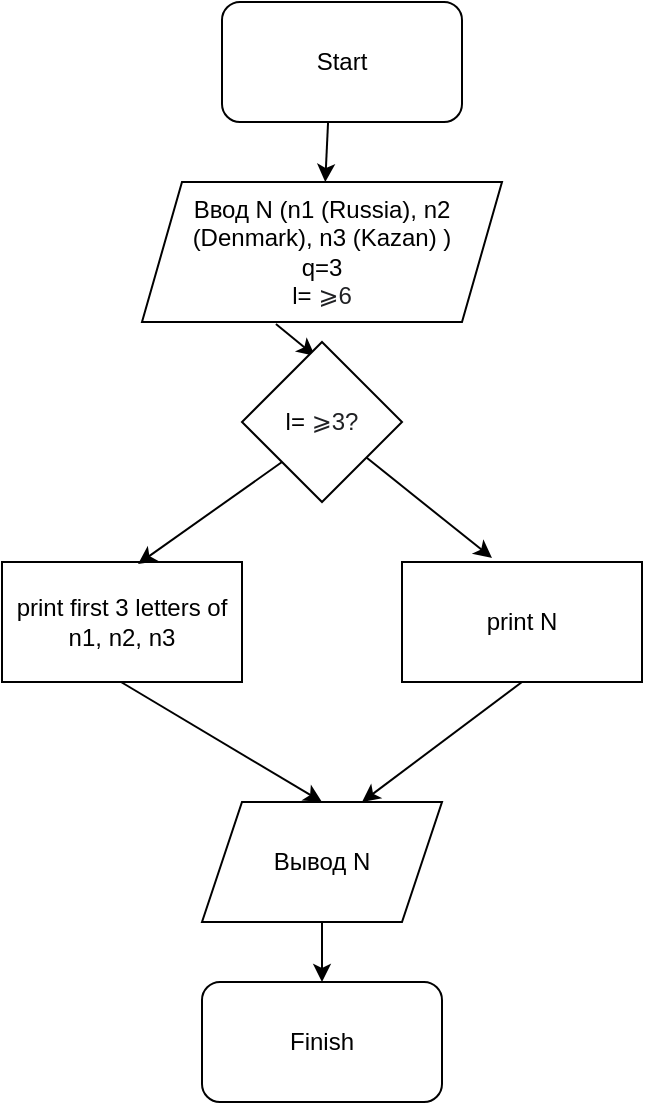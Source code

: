 <mxfile version="20.3.0" type="device"><diagram id="C5RBs43oDa-KdzZeNtuy" name="Page-1"><mxGraphModel dx="868" dy="553" grid="1" gridSize="10" guides="1" tooltips="1" connect="1" arrows="1" fold="1" page="1" pageScale="1" pageWidth="827" pageHeight="1169" math="0" shadow="0"><root><mxCell id="WIyWlLk6GJQsqaUBKTNV-0"/><mxCell id="WIyWlLk6GJQsqaUBKTNV-1" parent="WIyWlLk6GJQsqaUBKTNV-0"/><mxCell id="sSLmL12gcgYPTS0-O5Ug-49" value="Start" style="rounded=1;whiteSpace=wrap;html=1;" parent="WIyWlLk6GJQsqaUBKTNV-1" vertex="1"><mxGeometry x="150" y="80" width="120" height="60" as="geometry"/></mxCell><mxCell id="sSLmL12gcgYPTS0-O5Ug-50" value="Ввод N (n1 (Russia), n2 (Denmark), n3 (Kazan) )&lt;br&gt;q=3&lt;br&gt;&lt;font style=&quot;font-size: 12px;&quot;&gt;l=&lt;span style=&quot;color: rgb(32, 33, 36); font-family: arial, sans-serif; text-align: start; background-color: rgb(255, 255, 255);&quot;&gt;&amp;nbsp;⩾6&lt;/span&gt;&lt;/font&gt;" style="shape=parallelogram;perimeter=parallelogramPerimeter;whiteSpace=wrap;html=1;fixedSize=1;" parent="WIyWlLk6GJQsqaUBKTNV-1" vertex="1"><mxGeometry x="110" y="170" width="180" height="70" as="geometry"/></mxCell><mxCell id="sSLmL12gcgYPTS0-O5Ug-51" value="print N" style="rounded=0;whiteSpace=wrap;html=1;" parent="WIyWlLk6GJQsqaUBKTNV-1" vertex="1"><mxGeometry x="240" y="360" width="120" height="60" as="geometry"/></mxCell><mxCell id="sSLmL12gcgYPTS0-O5Ug-55" value="print first 3 letters of n1, n2, n3" style="rounded=0;whiteSpace=wrap;html=1;" parent="WIyWlLk6GJQsqaUBKTNV-1" vertex="1"><mxGeometry x="40" y="360" width="120" height="60" as="geometry"/></mxCell><mxCell id="sSLmL12gcgYPTS0-O5Ug-57" value="Вывод N" style="shape=parallelogram;perimeter=parallelogramPerimeter;whiteSpace=wrap;html=1;fixedSize=1;" parent="WIyWlLk6GJQsqaUBKTNV-1" vertex="1"><mxGeometry x="140" y="480" width="120" height="60" as="geometry"/></mxCell><mxCell id="sSLmL12gcgYPTS0-O5Ug-58" value="Finish" style="rounded=1;whiteSpace=wrap;html=1;" parent="WIyWlLk6GJQsqaUBKTNV-1" vertex="1"><mxGeometry x="140" y="570" width="120" height="60" as="geometry"/></mxCell><mxCell id="sSLmL12gcgYPTS0-O5Ug-59" value="" style="endArrow=classic;html=1;rounded=0;exitX=0.442;exitY=1;exitDx=0;exitDy=0;exitPerimeter=0;" parent="WIyWlLk6GJQsqaUBKTNV-1" source="sSLmL12gcgYPTS0-O5Ug-49" target="sSLmL12gcgYPTS0-O5Ug-50" edge="1"><mxGeometry width="50" height="50" relative="1" as="geometry"><mxPoint x="270" y="410" as="sourcePoint"/><mxPoint x="320" y="360" as="targetPoint"/></mxGeometry></mxCell><mxCell id="sSLmL12gcgYPTS0-O5Ug-60" value="" style="endArrow=classic;html=1;rounded=0;exitX=0.372;exitY=1.014;exitDx=0;exitDy=0;exitPerimeter=0;" parent="WIyWlLk6GJQsqaUBKTNV-1" edge="1" source="sSLmL12gcgYPTS0-O5Ug-50"><mxGeometry width="50" height="50" relative="1" as="geometry"><mxPoint x="197" y="250" as="sourcePoint"/><mxPoint x="196.52" y="257" as="targetPoint"/></mxGeometry></mxCell><mxCell id="sSLmL12gcgYPTS0-O5Ug-61" value="" style="endArrow=classic;html=1;rounded=0;entryX=0.5;entryY=0;entryDx=0;entryDy=0;" parent="WIyWlLk6GJQsqaUBKTNV-1" target="sSLmL12gcgYPTS0-O5Ug-57" edge="1"><mxGeometry width="50" height="50" relative="1" as="geometry"><mxPoint x="99.5" y="420" as="sourcePoint"/><mxPoint x="99.5" y="440" as="targetPoint"/></mxGeometry></mxCell><mxCell id="sSLmL12gcgYPTS0-O5Ug-68" value="" style="endArrow=classic;html=1;rounded=0;exitX=0;exitY=1;exitDx=0;exitDy=0;entryX=0.567;entryY=0.017;entryDx=0;entryDy=0;entryPerimeter=0;" parent="WIyWlLk6GJQsqaUBKTNV-1" source="YSXVcNlgKIi1l_fMLgdk-1" edge="1" target="sSLmL12gcgYPTS0-O5Ug-55"><mxGeometry width="50" height="50" relative="1" as="geometry"><mxPoint x="250" y="370" as="sourcePoint"/><mxPoint x="320" y="370" as="targetPoint"/></mxGeometry></mxCell><mxCell id="sSLmL12gcgYPTS0-O5Ug-69" value="" style="endArrow=classic;html=1;rounded=0;exitX=0.5;exitY=1;exitDx=0;exitDy=0;" parent="WIyWlLk6GJQsqaUBKTNV-1" source="sSLmL12gcgYPTS0-O5Ug-51" edge="1"><mxGeometry width="50" height="50" relative="1" as="geometry"><mxPoint x="380" y="390" as="sourcePoint"/><mxPoint x="220" y="480" as="targetPoint"/></mxGeometry></mxCell><mxCell id="sSLmL12gcgYPTS0-O5Ug-70" value="" style="endArrow=classic;html=1;rounded=0;entryX=0.5;entryY=0;entryDx=0;entryDy=0;exitX=0.5;exitY=1;exitDx=0;exitDy=0;" parent="WIyWlLk6GJQsqaUBKTNV-1" source="sSLmL12gcgYPTS0-O5Ug-57" target="sSLmL12gcgYPTS0-O5Ug-58" edge="1"><mxGeometry width="50" height="50" relative="1" as="geometry"><mxPoint x="390" y="400" as="sourcePoint"/><mxPoint x="390" y="420" as="targetPoint"/></mxGeometry></mxCell><mxCell id="YSXVcNlgKIi1l_fMLgdk-1" value="l=&lt;span style=&quot;color: rgb(32, 33, 36); font-family: arial, sans-serif; text-align: start; background-color: rgb(255, 255, 255);&quot;&gt;&amp;nbsp;⩾3?&lt;/span&gt;" style="rhombus;whiteSpace=wrap;html=1;fontSize=12;" vertex="1" parent="WIyWlLk6GJQsqaUBKTNV-1"><mxGeometry x="160" y="250" width="80" height="80" as="geometry"/></mxCell><mxCell id="YSXVcNlgKIi1l_fMLgdk-2" value="" style="endArrow=classic;html=1;rounded=0;entryX=0.375;entryY=-0.033;entryDx=0;entryDy=0;entryPerimeter=0;" edge="1" parent="WIyWlLk6GJQsqaUBKTNV-1" source="YSXVcNlgKIi1l_fMLgdk-1" target="sSLmL12gcgYPTS0-O5Ug-51"><mxGeometry width="50" height="50" relative="1" as="geometry"><mxPoint x="190" y="320" as="sourcePoint"/><mxPoint x="118.04" y="371.02" as="targetPoint"/></mxGeometry></mxCell></root></mxGraphModel></diagram></mxfile>